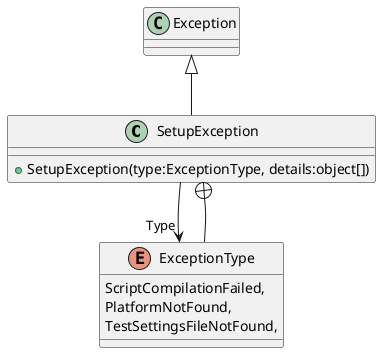@startuml
class SetupException {
    + SetupException(type:ExceptionType, details:object[])
}
enum ExceptionType {
    ScriptCompilationFailed,
    PlatformNotFound,
    TestSettingsFileNotFound,
}
Exception <|-- SetupException
SetupException --> "Type" ExceptionType
SetupException +-- ExceptionType
@enduml
